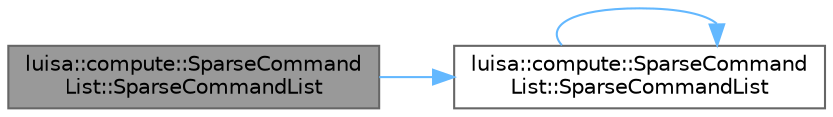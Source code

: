 digraph "luisa::compute::SparseCommandList::SparseCommandList"
{
 // LATEX_PDF_SIZE
  bgcolor="transparent";
  edge [fontname=Helvetica,fontsize=10,labelfontname=Helvetica,labelfontsize=10];
  node [fontname=Helvetica,fontsize=10,shape=box,height=0.2,width=0.4];
  rankdir="LR";
  Node1 [id="Node000001",label="luisa::compute::SparseCommand\lList::SparseCommandList",height=0.2,width=0.4,color="gray40", fillcolor="grey60", style="filled", fontcolor="black",tooltip=" "];
  Node1 -> Node2 [id="edge3_Node000001_Node000002",color="steelblue1",style="solid",tooltip=" "];
  Node2 [id="Node000002",label="luisa::compute::SparseCommand\lList::SparseCommandList",height=0.2,width=0.4,color="grey40", fillcolor="white", style="filled",URL="$classluisa_1_1compute_1_1_sparse_command_list.html#ab1f48eced85b922fa3d77d50bd103d17",tooltip=" "];
  Node2 -> Node2 [id="edge4_Node000002_Node000002",color="steelblue1",style="solid",tooltip=" "];
}
